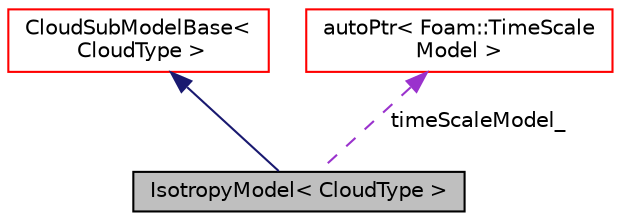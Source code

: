 digraph "IsotropyModel&lt; CloudType &gt;"
{
  bgcolor="transparent";
  edge [fontname="Helvetica",fontsize="10",labelfontname="Helvetica",labelfontsize="10"];
  node [fontname="Helvetica",fontsize="10",shape=record];
  Node1 [label="IsotropyModel\< CloudType \>",height=0.2,width=0.4,color="black", fillcolor="grey75", style="filled", fontcolor="black"];
  Node2 -> Node1 [dir="back",color="midnightblue",fontsize="10",style="solid",fontname="Helvetica"];
  Node2 [label="CloudSubModelBase\<\l CloudType \>",height=0.2,width=0.4,color="red",URL="$a00286.html",tooltip="Base class for cloud sub-models. "];
  Node3 -> Node1 [dir="back",color="darkorchid3",fontsize="10",style="dashed",label=" timeScaleModel_" ,fontname="Helvetica"];
  Node3 [label="autoPtr\< Foam::TimeScale\lModel \>",height=0.2,width=0.4,color="red",URL="$a00085.html"];
}
